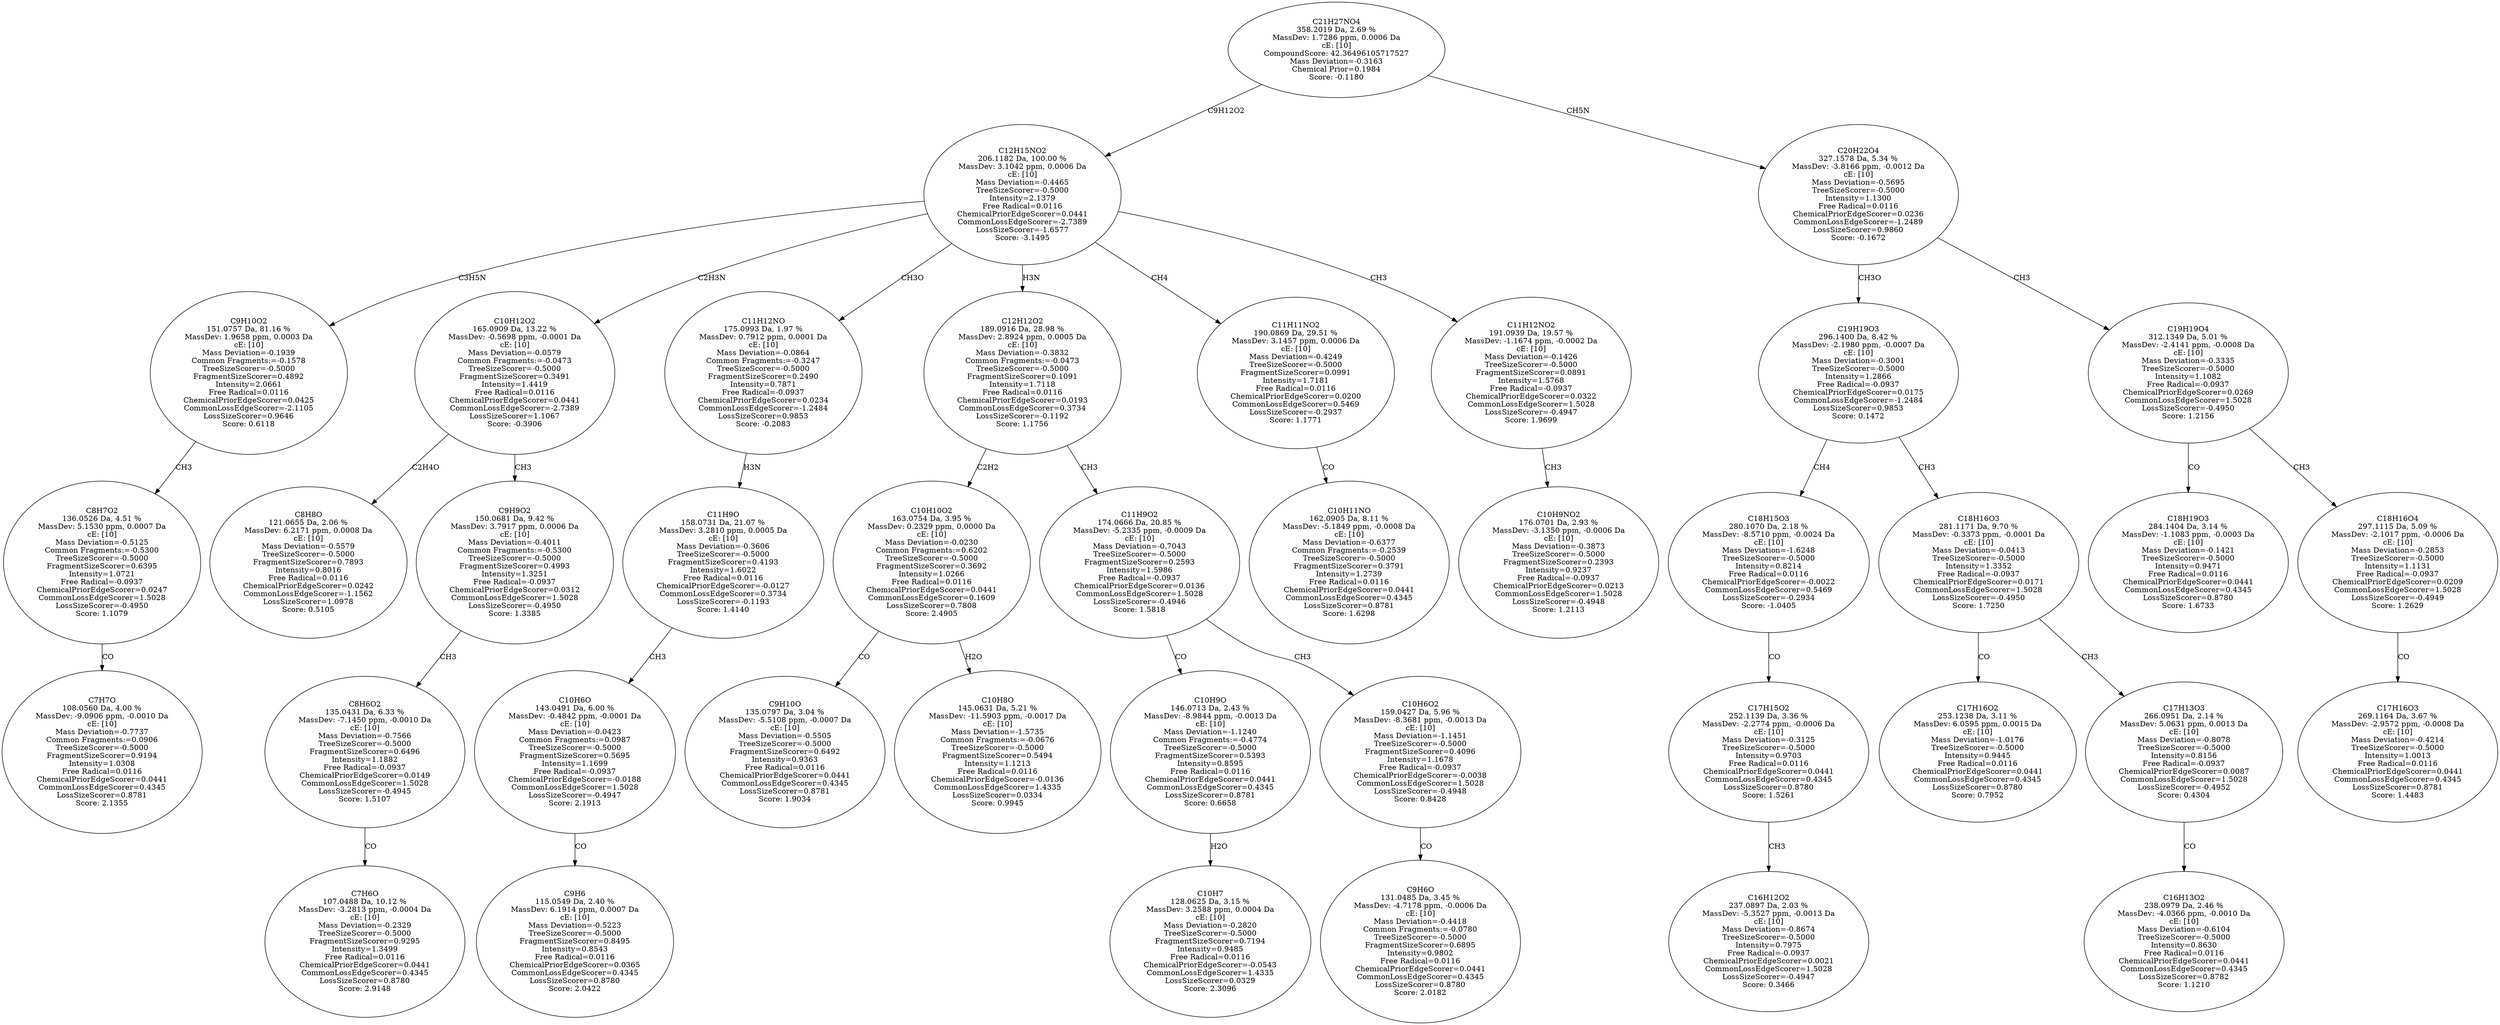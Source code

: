 strict digraph {
v1 [label="C7H7O\n108.0560 Da, 4.00 %\nMassDev: -9.0906 ppm, -0.0010 Da\ncE: [10]\nMass Deviation=-0.7737\nCommon Fragments:=0.0906\nTreeSizeScorer=-0.5000\nFragmentSizeScorer=0.9194\nIntensity=1.0308\nFree Radical=0.0116\nChemicalPriorEdgeScorer=0.0441\nCommonLossEdgeScorer=0.4345\nLossSizeScorer=0.8781\nScore: 2.1355"];
v2 [label="C8H7O2\n136.0526 Da, 4.51 %\nMassDev: 5.1530 ppm, 0.0007 Da\ncE: [10]\nMass Deviation=-0.5125\nCommon Fragments:=-0.5300\nTreeSizeScorer=-0.5000\nFragmentSizeScorer=0.6395\nIntensity=1.0721\nFree Radical=-0.0937\nChemicalPriorEdgeScorer=0.0247\nCommonLossEdgeScorer=1.5028\nLossSizeScorer=-0.4950\nScore: 1.1079"];
v3 [label="C9H10O2\n151.0757 Da, 81.16 %\nMassDev: 1.9658 ppm, 0.0003 Da\ncE: [10]\nMass Deviation=-0.1939\nCommon Fragments:=-0.1578\nTreeSizeScorer=-0.5000\nFragmentSizeScorer=0.4892\nIntensity=2.0661\nFree Radical=0.0116\nChemicalPriorEdgeScorer=0.0425\nCommonLossEdgeScorer=-2.1105\nLossSizeScorer=0.9646\nScore: 0.6118"];
v4 [label="C8H8O\n121.0655 Da, 2.06 %\nMassDev: 6.2171 ppm, 0.0008 Da\ncE: [10]\nMass Deviation=-0.5579\nTreeSizeScorer=-0.5000\nFragmentSizeScorer=0.7893\nIntensity=0.8016\nFree Radical=0.0116\nChemicalPriorEdgeScorer=0.0242\nCommonLossEdgeScorer=-1.1562\nLossSizeScorer=1.0978\nScore: 0.5105"];
v5 [label="C7H6O\n107.0488 Da, 10.12 %\nMassDev: -3.2813 ppm, -0.0004 Da\ncE: [10]\nMass Deviation=-0.2329\nTreeSizeScorer=-0.5000\nFragmentSizeScorer=0.9295\nIntensity=1.3499\nFree Radical=0.0116\nChemicalPriorEdgeScorer=0.0441\nCommonLossEdgeScorer=0.4345\nLossSizeScorer=0.8780\nScore: 2.9148"];
v6 [label="C8H6O2\n135.0431 Da, 6.33 %\nMassDev: -7.1450 ppm, -0.0010 Da\ncE: [10]\nMass Deviation=-0.7566\nTreeSizeScorer=-0.5000\nFragmentSizeScorer=0.6496\nIntensity=1.1882\nFree Radical=-0.0937\nChemicalPriorEdgeScorer=0.0149\nCommonLossEdgeScorer=1.5028\nLossSizeScorer=-0.4945\nScore: 1.5107"];
v7 [label="C9H9O2\n150.0681 Da, 9.42 %\nMassDev: 3.7917 ppm, 0.0006 Da\ncE: [10]\nMass Deviation=-0.4011\nCommon Fragments:=-0.5300\nTreeSizeScorer=-0.5000\nFragmentSizeScorer=0.4993\nIntensity=1.3251\nFree Radical=-0.0937\nChemicalPriorEdgeScorer=0.0312\nCommonLossEdgeScorer=1.5028\nLossSizeScorer=-0.4950\nScore: 1.3385"];
v8 [label="C10H12O2\n165.0909 Da, 13.22 %\nMassDev: -0.5698 ppm, -0.0001 Da\ncE: [10]\nMass Deviation=-0.0579\nCommon Fragments:=-0.0473\nTreeSizeScorer=-0.5000\nFragmentSizeScorer=0.3491\nIntensity=1.4419\nFree Radical=0.0116\nChemicalPriorEdgeScorer=0.0441\nCommonLossEdgeScorer=-2.7389\nLossSizeScorer=1.1067\nScore: -0.3906"];
v9 [label="C9H6\n115.0549 Da, 2.40 %\nMassDev: 6.1914 ppm, 0.0007 Da\ncE: [10]\nMass Deviation=-0.5223\nTreeSizeScorer=-0.5000\nFragmentSizeScorer=0.8495\nIntensity=0.8543\nFree Radical=0.0116\nChemicalPriorEdgeScorer=0.0365\nCommonLossEdgeScorer=0.4345\nLossSizeScorer=0.8780\nScore: 2.0422"];
v10 [label="C10H6O\n143.0491 Da, 6.00 %\nMassDev: -0.4842 ppm, -0.0001 Da\ncE: [10]\nMass Deviation=-0.0423\nCommon Fragments:=0.0987\nTreeSizeScorer=-0.5000\nFragmentSizeScorer=0.5695\nIntensity=1.1699\nFree Radical=-0.0937\nChemicalPriorEdgeScorer=-0.0188\nCommonLossEdgeScorer=1.5028\nLossSizeScorer=-0.4947\nScore: 2.1913"];
v11 [label="C11H9O\n158.0731 Da, 21.07 %\nMassDev: 3.2810 ppm, 0.0005 Da\ncE: [10]\nMass Deviation=-0.3606\nTreeSizeScorer=-0.5000\nFragmentSizeScorer=0.4193\nIntensity=1.6022\nFree Radical=0.0116\nChemicalPriorEdgeScorer=-0.0127\nCommonLossEdgeScorer=0.3734\nLossSizeScorer=-0.1193\nScore: 1.4140"];
v12 [label="C11H12NO\n175.0993 Da, 1.97 %\nMassDev: 0.7912 ppm, 0.0001 Da\ncE: [10]\nMass Deviation=-0.0864\nCommon Fragments:=-0.3247\nTreeSizeScorer=-0.5000\nFragmentSizeScorer=0.2490\nIntensity=0.7871\nFree Radical=-0.0937\nChemicalPriorEdgeScorer=0.0234\nCommonLossEdgeScorer=-1.2484\nLossSizeScorer=0.9853\nScore: -0.2083"];
v13 [label="C9H10O\n135.0797 Da, 3.04 %\nMassDev: -5.5108 ppm, -0.0007 Da\ncE: [10]\nMass Deviation=-0.5505\nTreeSizeScorer=-0.5000\nFragmentSizeScorer=0.6492\nIntensity=0.9363\nFree Radical=0.0116\nChemicalPriorEdgeScorer=0.0441\nCommonLossEdgeScorer=0.4345\nLossSizeScorer=0.8781\nScore: 1.9034"];
v14 [label="C10H8O\n145.0631 Da, 5.21 %\nMassDev: -11.5903 ppm, -0.0017 Da\ncE: [10]\nMass Deviation=-1.5735\nCommon Fragments:=-0.0676\nTreeSizeScorer=-0.5000\nFragmentSizeScorer=0.5494\nIntensity=1.1213\nFree Radical=0.0116\nChemicalPriorEdgeScorer=-0.0136\nCommonLossEdgeScorer=1.4335\nLossSizeScorer=0.0334\nScore: 0.9945"];
v15 [label="C10H10O2\n163.0754 Da, 3.95 %\nMassDev: 0.2329 ppm, 0.0000 Da\ncE: [10]\nMass Deviation=-0.0230\nCommon Fragments:=0.6202\nTreeSizeScorer=-0.5000\nFragmentSizeScorer=0.3692\nIntensity=1.0266\nFree Radical=0.0116\nChemicalPriorEdgeScorer=0.0441\nCommonLossEdgeScorer=0.1609\nLossSizeScorer=0.7808\nScore: 2.4905"];
v16 [label="C10H7\n128.0625 Da, 3.15 %\nMassDev: 3.2588 ppm, 0.0004 Da\ncE: [10]\nMass Deviation=-0.2820\nTreeSizeScorer=-0.5000\nFragmentSizeScorer=0.7194\nIntensity=0.9485\nFree Radical=0.0116\nChemicalPriorEdgeScorer=-0.0543\nCommonLossEdgeScorer=1.4335\nLossSizeScorer=0.0329\nScore: 2.3096"];
v17 [label="C10H9O\n146.0713 Da, 2.43 %\nMassDev: -8.9844 ppm, -0.0013 Da\ncE: [10]\nMass Deviation=-1.1240\nCommon Fragments:=-0.4774\nTreeSizeScorer=-0.5000\nFragmentSizeScorer=0.5393\nIntensity=0.8595\nFree Radical=0.0116\nChemicalPriorEdgeScorer=0.0441\nCommonLossEdgeScorer=0.4345\nLossSizeScorer=0.8781\nScore: 0.6658"];
v18 [label="C9H6O\n131.0485 Da, 3.45 %\nMassDev: -4.7178 ppm, -0.0006 Da\ncE: [10]\nMass Deviation=-0.4418\nCommon Fragments:=-0.0780\nTreeSizeScorer=-0.5000\nFragmentSizeScorer=0.6895\nIntensity=0.9802\nFree Radical=0.0116\nChemicalPriorEdgeScorer=0.0441\nCommonLossEdgeScorer=0.4345\nLossSizeScorer=0.8780\nScore: 2.0182"];
v19 [label="C10H6O2\n159.0427 Da, 5.96 %\nMassDev: -8.3681 ppm, -0.0013 Da\ncE: [10]\nMass Deviation=-1.1451\nTreeSizeScorer=-0.5000\nFragmentSizeScorer=0.4096\nIntensity=1.1678\nFree Radical=-0.0937\nChemicalPriorEdgeScorer=-0.0038\nCommonLossEdgeScorer=1.5028\nLossSizeScorer=-0.4948\nScore: 0.8428"];
v20 [label="C11H9O2\n174.0666 Da, 20.85 %\nMassDev: -5.2335 ppm, -0.0009 Da\ncE: [10]\nMass Deviation=-0.7043\nTreeSizeScorer=-0.5000\nFragmentSizeScorer=0.2593\nIntensity=1.5986\nFree Radical=-0.0937\nChemicalPriorEdgeScorer=0.0136\nCommonLossEdgeScorer=1.5028\nLossSizeScorer=-0.4946\nScore: 1.5818"];
v21 [label="C12H12O2\n189.0916 Da, 28.98 %\nMassDev: 2.8924 ppm, 0.0005 Da\ncE: [10]\nMass Deviation=-0.3832\nCommon Fragments:=-0.0473\nTreeSizeScorer=-0.5000\nFragmentSizeScorer=0.1091\nIntensity=1.7118\nFree Radical=0.0116\nChemicalPriorEdgeScorer=0.0193\nCommonLossEdgeScorer=0.3734\nLossSizeScorer=-0.1192\nScore: 1.1756"];
v22 [label="C10H11NO\n162.0905 Da, 8.11 %\nMassDev: -5.1849 ppm, -0.0008 Da\ncE: [10]\nMass Deviation=-0.6377\nCommon Fragments:=-0.2539\nTreeSizeScorer=-0.5000\nFragmentSizeScorer=0.3791\nIntensity=1.2739\nFree Radical=0.0116\nChemicalPriorEdgeScorer=0.0441\nCommonLossEdgeScorer=0.4345\nLossSizeScorer=0.8781\nScore: 1.6298"];
v23 [label="C11H11NO2\n190.0869 Da, 29.51 %\nMassDev: 3.1457 ppm, 0.0006 Da\ncE: [10]\nMass Deviation=-0.4249\nTreeSizeScorer=-0.5000\nFragmentSizeScorer=0.0991\nIntensity=1.7181\nFree Radical=0.0116\nChemicalPriorEdgeScorer=0.0200\nCommonLossEdgeScorer=0.5469\nLossSizeScorer=-0.2937\nScore: 1.1771"];
v24 [label="C10H9NO2\n176.0701 Da, 2.93 %\nMassDev: -3.1350 ppm, -0.0006 Da\ncE: [10]\nMass Deviation=-0.3873\nTreeSizeScorer=-0.5000\nFragmentSizeScorer=0.2393\nIntensity=0.9237\nFree Radical=-0.0937\nChemicalPriorEdgeScorer=0.0213\nCommonLossEdgeScorer=1.5028\nLossSizeScorer=-0.4948\nScore: 1.2113"];
v25 [label="C11H12NO2\n191.0939 Da, 19.57 %\nMassDev: -1.1674 ppm, -0.0002 Da\ncE: [10]\nMass Deviation=-0.1426\nTreeSizeScorer=-0.5000\nFragmentSizeScorer=0.0891\nIntensity=1.5768\nFree Radical=-0.0937\nChemicalPriorEdgeScorer=0.0322\nCommonLossEdgeScorer=1.5028\nLossSizeScorer=-0.4947\nScore: 1.9699"];
v26 [label="C12H15NO2\n206.1182 Da, 100.00 %\nMassDev: 3.1042 ppm, 0.0006 Da\ncE: [10]\nMass Deviation=-0.4465\nTreeSizeScorer=-0.5000\nIntensity=2.1379\nFree Radical=0.0116\nChemicalPriorEdgeScorer=0.0441\nCommonLossEdgeScorer=-2.7389\nLossSizeScorer=-1.6577\nScore: -3.1495"];
v27 [label="C16H12O2\n237.0897 Da, 2.03 %\nMassDev: -5.3527 ppm, -0.0013 Da\ncE: [10]\nMass Deviation=-0.8674\nTreeSizeScorer=-0.5000\nIntensity=0.7975\nFree Radical=-0.0937\nChemicalPriorEdgeScorer=0.0021\nCommonLossEdgeScorer=1.5028\nLossSizeScorer=-0.4947\nScore: 0.3466"];
v28 [label="C17H15O2\n252.1139 Da, 3.36 %\nMassDev: -2.2774 ppm, -0.0006 Da\ncE: [10]\nMass Deviation=-0.3125\nTreeSizeScorer=-0.5000\nIntensity=0.9703\nFree Radical=0.0116\nChemicalPriorEdgeScorer=0.0441\nCommonLossEdgeScorer=0.4345\nLossSizeScorer=0.8780\nScore: 1.5261"];
v29 [label="C18H15O3\n280.1070 Da, 2.18 %\nMassDev: -8.5710 ppm, -0.0024 Da\ncE: [10]\nMass Deviation=-1.6248\nTreeSizeScorer=-0.5000\nIntensity=0.8214\nFree Radical=0.0116\nChemicalPriorEdgeScorer=-0.0022\nCommonLossEdgeScorer=0.5469\nLossSizeScorer=-0.2934\nScore: -1.0405"];
v30 [label="C17H16O2\n253.1238 Da, 3.11 %\nMassDev: 6.0595 ppm, 0.0015 Da\ncE: [10]\nMass Deviation=-1.0176\nTreeSizeScorer=-0.5000\nIntensity=0.9445\nFree Radical=0.0116\nChemicalPriorEdgeScorer=0.0441\nCommonLossEdgeScorer=0.4345\nLossSizeScorer=0.8780\nScore: 0.7952"];
v31 [label="C16H13O2\n238.0979 Da, 2.46 %\nMassDev: -4.0366 ppm, -0.0010 Da\ncE: [10]\nMass Deviation=-0.6104\nTreeSizeScorer=-0.5000\nIntensity=0.8630\nFree Radical=0.0116\nChemicalPriorEdgeScorer=0.0441\nCommonLossEdgeScorer=0.4345\nLossSizeScorer=0.8782\nScore: 1.1210"];
v32 [label="C17H13O3\n266.0951 Da, 2.14 %\nMassDev: 5.0631 ppm, 0.0013 Da\ncE: [10]\nMass Deviation=-0.8078\nTreeSizeScorer=-0.5000\nIntensity=0.8156\nFree Radical=-0.0937\nChemicalPriorEdgeScorer=0.0087\nCommonLossEdgeScorer=1.5028\nLossSizeScorer=-0.4952\nScore: 0.4304"];
v33 [label="C18H16O3\n281.1171 Da, 9.70 %\nMassDev: -0.3373 ppm, -0.0001 Da\ncE: [10]\nMass Deviation=-0.0413\nTreeSizeScorer=-0.5000\nIntensity=1.3352\nFree Radical=-0.0937\nChemicalPriorEdgeScorer=0.0171\nCommonLossEdgeScorer=1.5028\nLossSizeScorer=-0.4950\nScore: 1.7250"];
v34 [label="C19H19O3\n296.1400 Da, 8.42 %\nMassDev: -2.1980 ppm, -0.0007 Da\ncE: [10]\nMass Deviation=-0.3001\nTreeSizeScorer=-0.5000\nIntensity=1.2866\nFree Radical=-0.0937\nChemicalPriorEdgeScorer=0.0175\nCommonLossEdgeScorer=-1.2484\nLossSizeScorer=0.9853\nScore: 0.1472"];
v35 [label="C18H19O3\n284.1404 Da, 3.14 %\nMassDev: -1.1083 ppm, -0.0003 Da\ncE: [10]\nMass Deviation=-0.1421\nTreeSizeScorer=-0.5000\nIntensity=0.9471\nFree Radical=0.0116\nChemicalPriorEdgeScorer=0.0441\nCommonLossEdgeScorer=0.4345\nLossSizeScorer=0.8780\nScore: 1.6733"];
v36 [label="C17H16O3\n269.1164 Da, 3.67 %\nMassDev: -2.9572 ppm, -0.0008 Da\ncE: [10]\nMass Deviation=-0.4214\nTreeSizeScorer=-0.5000\nIntensity=1.0013\nFree Radical=0.0116\nChemicalPriorEdgeScorer=0.0441\nCommonLossEdgeScorer=0.4345\nLossSizeScorer=0.8781\nScore: 1.4483"];
v37 [label="C18H16O4\n297.1115 Da, 5.09 %\nMassDev: -2.1017 ppm, -0.0006 Da\ncE: [10]\nMass Deviation=-0.2853\nTreeSizeScorer=-0.5000\nIntensity=1.1131\nFree Radical=-0.0937\nChemicalPriorEdgeScorer=0.0209\nCommonLossEdgeScorer=1.5028\nLossSizeScorer=-0.4949\nScore: 1.2629"];
v38 [label="C19H19O4\n312.1349 Da, 5.01 %\nMassDev: -2.4141 ppm, -0.0008 Da\ncE: [10]\nMass Deviation=-0.3335\nTreeSizeScorer=-0.5000\nIntensity=1.1082\nFree Radical=-0.0937\nChemicalPriorEdgeScorer=0.0269\nCommonLossEdgeScorer=1.5028\nLossSizeScorer=-0.4950\nScore: 1.2156"];
v39 [label="C20H22O4\n327.1578 Da, 5.34 %\nMassDev: -3.8166 ppm, -0.0012 Da\ncE: [10]\nMass Deviation=-0.5695\nTreeSizeScorer=-0.5000\nIntensity=1.1300\nFree Radical=0.0116\nChemicalPriorEdgeScorer=0.0236\nCommonLossEdgeScorer=-1.2489\nLossSizeScorer=0.9860\nScore: -0.1672"];
v40 [label="C21H27NO4\n358.2019 Da, 2.69 %\nMassDev: 1.7286 ppm, 0.0006 Da\ncE: [10]\nCompoundScore: 42.36496105717527\nMass Deviation=-0.3163\nChemical Prior=0.1984\nScore: -0.1180"];
v2 -> v1 [label="CO"];
v3 -> v2 [label="CH3"];
v26 -> v3 [label="C3H5N"];
v8 -> v4 [label="C2H4O"];
v6 -> v5 [label="CO"];
v7 -> v6 [label="CH3"];
v8 -> v7 [label="CH3"];
v26 -> v8 [label="C2H3N"];
v10 -> v9 [label="CO"];
v11 -> v10 [label="CH3"];
v12 -> v11 [label="H3N"];
v26 -> v12 [label="CH3O"];
v15 -> v13 [label="CO"];
v15 -> v14 [label="H2O"];
v21 -> v15 [label="C2H2"];
v17 -> v16 [label="H2O"];
v20 -> v17 [label="CO"];
v19 -> v18 [label="CO"];
v20 -> v19 [label="CH3"];
v21 -> v20 [label="CH3"];
v26 -> v21 [label="H3N"];
v23 -> v22 [label="CO"];
v26 -> v23 [label="CH4"];
v25 -> v24 [label="CH3"];
v26 -> v25 [label="CH3"];
v40 -> v26 [label="C9H12O2"];
v28 -> v27 [label="CH3"];
v29 -> v28 [label="CO"];
v34 -> v29 [label="CH4"];
v33 -> v30 [label="CO"];
v32 -> v31 [label="CO"];
v33 -> v32 [label="CH3"];
v34 -> v33 [label="CH3"];
v39 -> v34 [label="CH3O"];
v38 -> v35 [label="CO"];
v37 -> v36 [label="CO"];
v38 -> v37 [label="CH3"];
v39 -> v38 [label="CH3"];
v40 -> v39 [label="CH5N"];
}